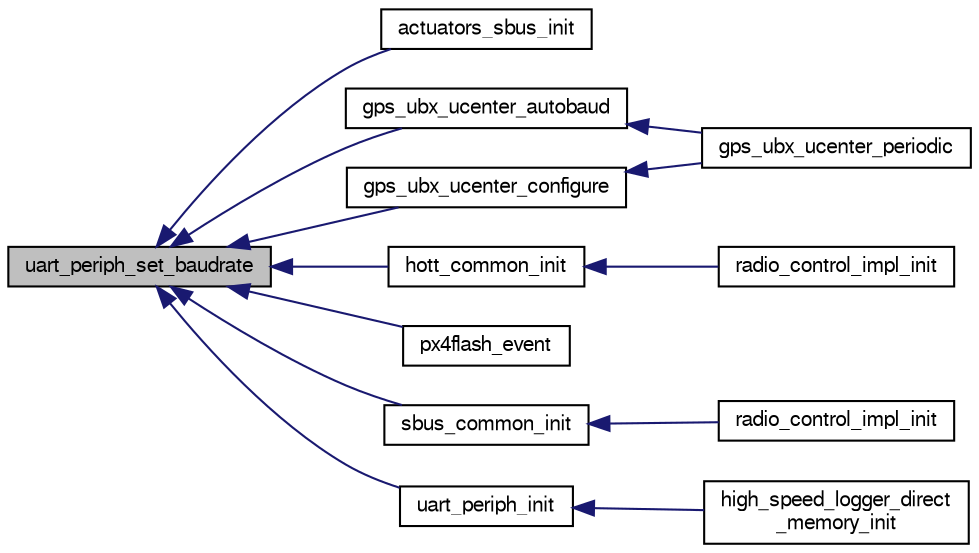 digraph "uart_periph_set_baudrate"
{
  edge [fontname="FreeSans",fontsize="10",labelfontname="FreeSans",labelfontsize="10"];
  node [fontname="FreeSans",fontsize="10",shape=record];
  rankdir="LR";
  Node1 [label="uart_periph_set_baudrate",height=0.2,width=0.4,color="black", fillcolor="grey75", style="filled", fontcolor="black"];
  Node1 -> Node2 [dir="back",color="midnightblue",fontsize="10",style="solid",fontname="FreeSans"];
  Node2 [label="actuators_sbus_init",height=0.2,width=0.4,color="black", fillcolor="white", style="filled",URL="$actuators__sbus_8h.html#a9b651aaf39795d5f8d0f80b81852625e"];
  Node1 -> Node3 [dir="back",color="midnightblue",fontsize="10",style="solid",fontname="FreeSans"];
  Node3 [label="gps_ubx_ucenter_autobaud",height=0.2,width=0.4,color="black", fillcolor="white", style="filled",URL="$gps__ubx__ucenter_8c.html#a72935d27e2b501e4acbf86e11f856c13",tooltip="Automatically determine the baudrate of the u-blox module. "];
  Node3 -> Node4 [dir="back",color="midnightblue",fontsize="10",style="solid",fontname="FreeSans"];
  Node4 [label="gps_ubx_ucenter_periodic",height=0.2,width=0.4,color="black", fillcolor="white", style="filled",URL="$gps__ubx__ucenter_8h.html#a483da5be54cf6eca071cd6c1ee0e3675"];
  Node1 -> Node5 [dir="back",color="midnightblue",fontsize="10",style="solid",fontname="FreeSans"];
  Node5 [label="gps_ubx_ucenter_configure",height=0.2,width=0.4,color="black", fillcolor="white", style="filled",URL="$gps__ubx__ucenter_8c.html#af6f0304a1c44f869e7b3d1bf76e756ae"];
  Node5 -> Node4 [dir="back",color="midnightblue",fontsize="10",style="solid",fontname="FreeSans"];
  Node1 -> Node6 [dir="back",color="midnightblue",fontsize="10",style="solid",fontname="FreeSans"];
  Node6 [label="hott_common_init",height=0.2,width=0.4,color="black", fillcolor="white", style="filled",URL="$hott__common_8h.html#a7207cca927f50170171b4957ece09706",tooltip="Init function. "];
  Node6 -> Node7 [dir="back",color="midnightblue",fontsize="10",style="solid",fontname="FreeSans"];
  Node7 [label="radio_control_impl_init",height=0.2,width=0.4,color="black", fillcolor="white", style="filled",URL="$radio__control_2hott_8c.html#a6ba4bebf68f7ff39f4569dfe3b1f2832"];
  Node1 -> Node8 [dir="back",color="midnightblue",fontsize="10",style="solid",fontname="FreeSans"];
  Node8 [label="px4flash_event",height=0.2,width=0.4,color="black", fillcolor="white", style="filled",URL="$px4__flash_8h.html#a5bbeb4ac8fb18641568992822ee3ba00"];
  Node1 -> Node9 [dir="back",color="midnightblue",fontsize="10",style="solid",fontname="FreeSans"];
  Node9 [label="sbus_common_init",height=0.2,width=0.4,color="black", fillcolor="white", style="filled",URL="$sbus__common_8h.html#a6dc25f3e917b3b706f27972cb0592272",tooltip="Init function. "];
  Node9 -> Node10 [dir="back",color="midnightblue",fontsize="10",style="solid",fontname="FreeSans"];
  Node10 [label="radio_control_impl_init",height=0.2,width=0.4,color="black", fillcolor="white", style="filled",URL="$sbus_8c.html#a6ba4bebf68f7ff39f4569dfe3b1f2832"];
  Node1 -> Node11 [dir="back",color="midnightblue",fontsize="10",style="solid",fontname="FreeSans"];
  Node11 [label="uart_periph_init",height=0.2,width=0.4,color="black", fillcolor="white", style="filled",URL="$uart_8h.html#a43baf084a9bcc968ef00790e25becbb7"];
  Node11 -> Node12 [dir="back",color="midnightblue",fontsize="10",style="solid",fontname="FreeSans"];
  Node12 [label="high_speed_logger_direct\l_memory_init",height=0.2,width=0.4,color="black", fillcolor="white", style="filled",URL="$high__speed__logger__direct__memory_8h.html#a12bdb7bbc1db80d13434e986b45f0128",tooltip="Function initialisating the module. "];
}

